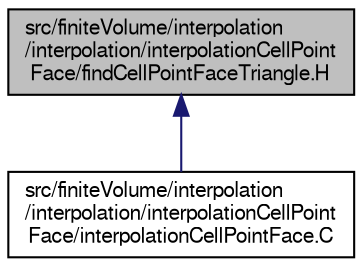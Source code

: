 digraph "src/finiteVolume/interpolation/interpolation/interpolationCellPointFace/findCellPointFaceTriangle.H"
{
  bgcolor="transparent";
  edge [fontname="FreeSans",fontsize="10",labelfontname="FreeSans",labelfontsize="10"];
  node [fontname="FreeSans",fontsize="10",shape=record];
  Node1 [label="src/finiteVolume/interpolation\l/interpolation/interpolationCellPoint\lFace/findCellPointFaceTriangle.H",height=0.2,width=0.4,color="black", fillcolor="grey75", style="filled", fontcolor="black"];
  Node1 -> Node2 [dir="back",color="midnightblue",fontsize="10",style="solid",fontname="FreeSans"];
  Node2 [label="src/finiteVolume/interpolation\l/interpolation/interpolationCellPoint\lFace/interpolationCellPointFace.C",height=0.2,width=0.4,color="black",URL="$a03815.html"];
}
